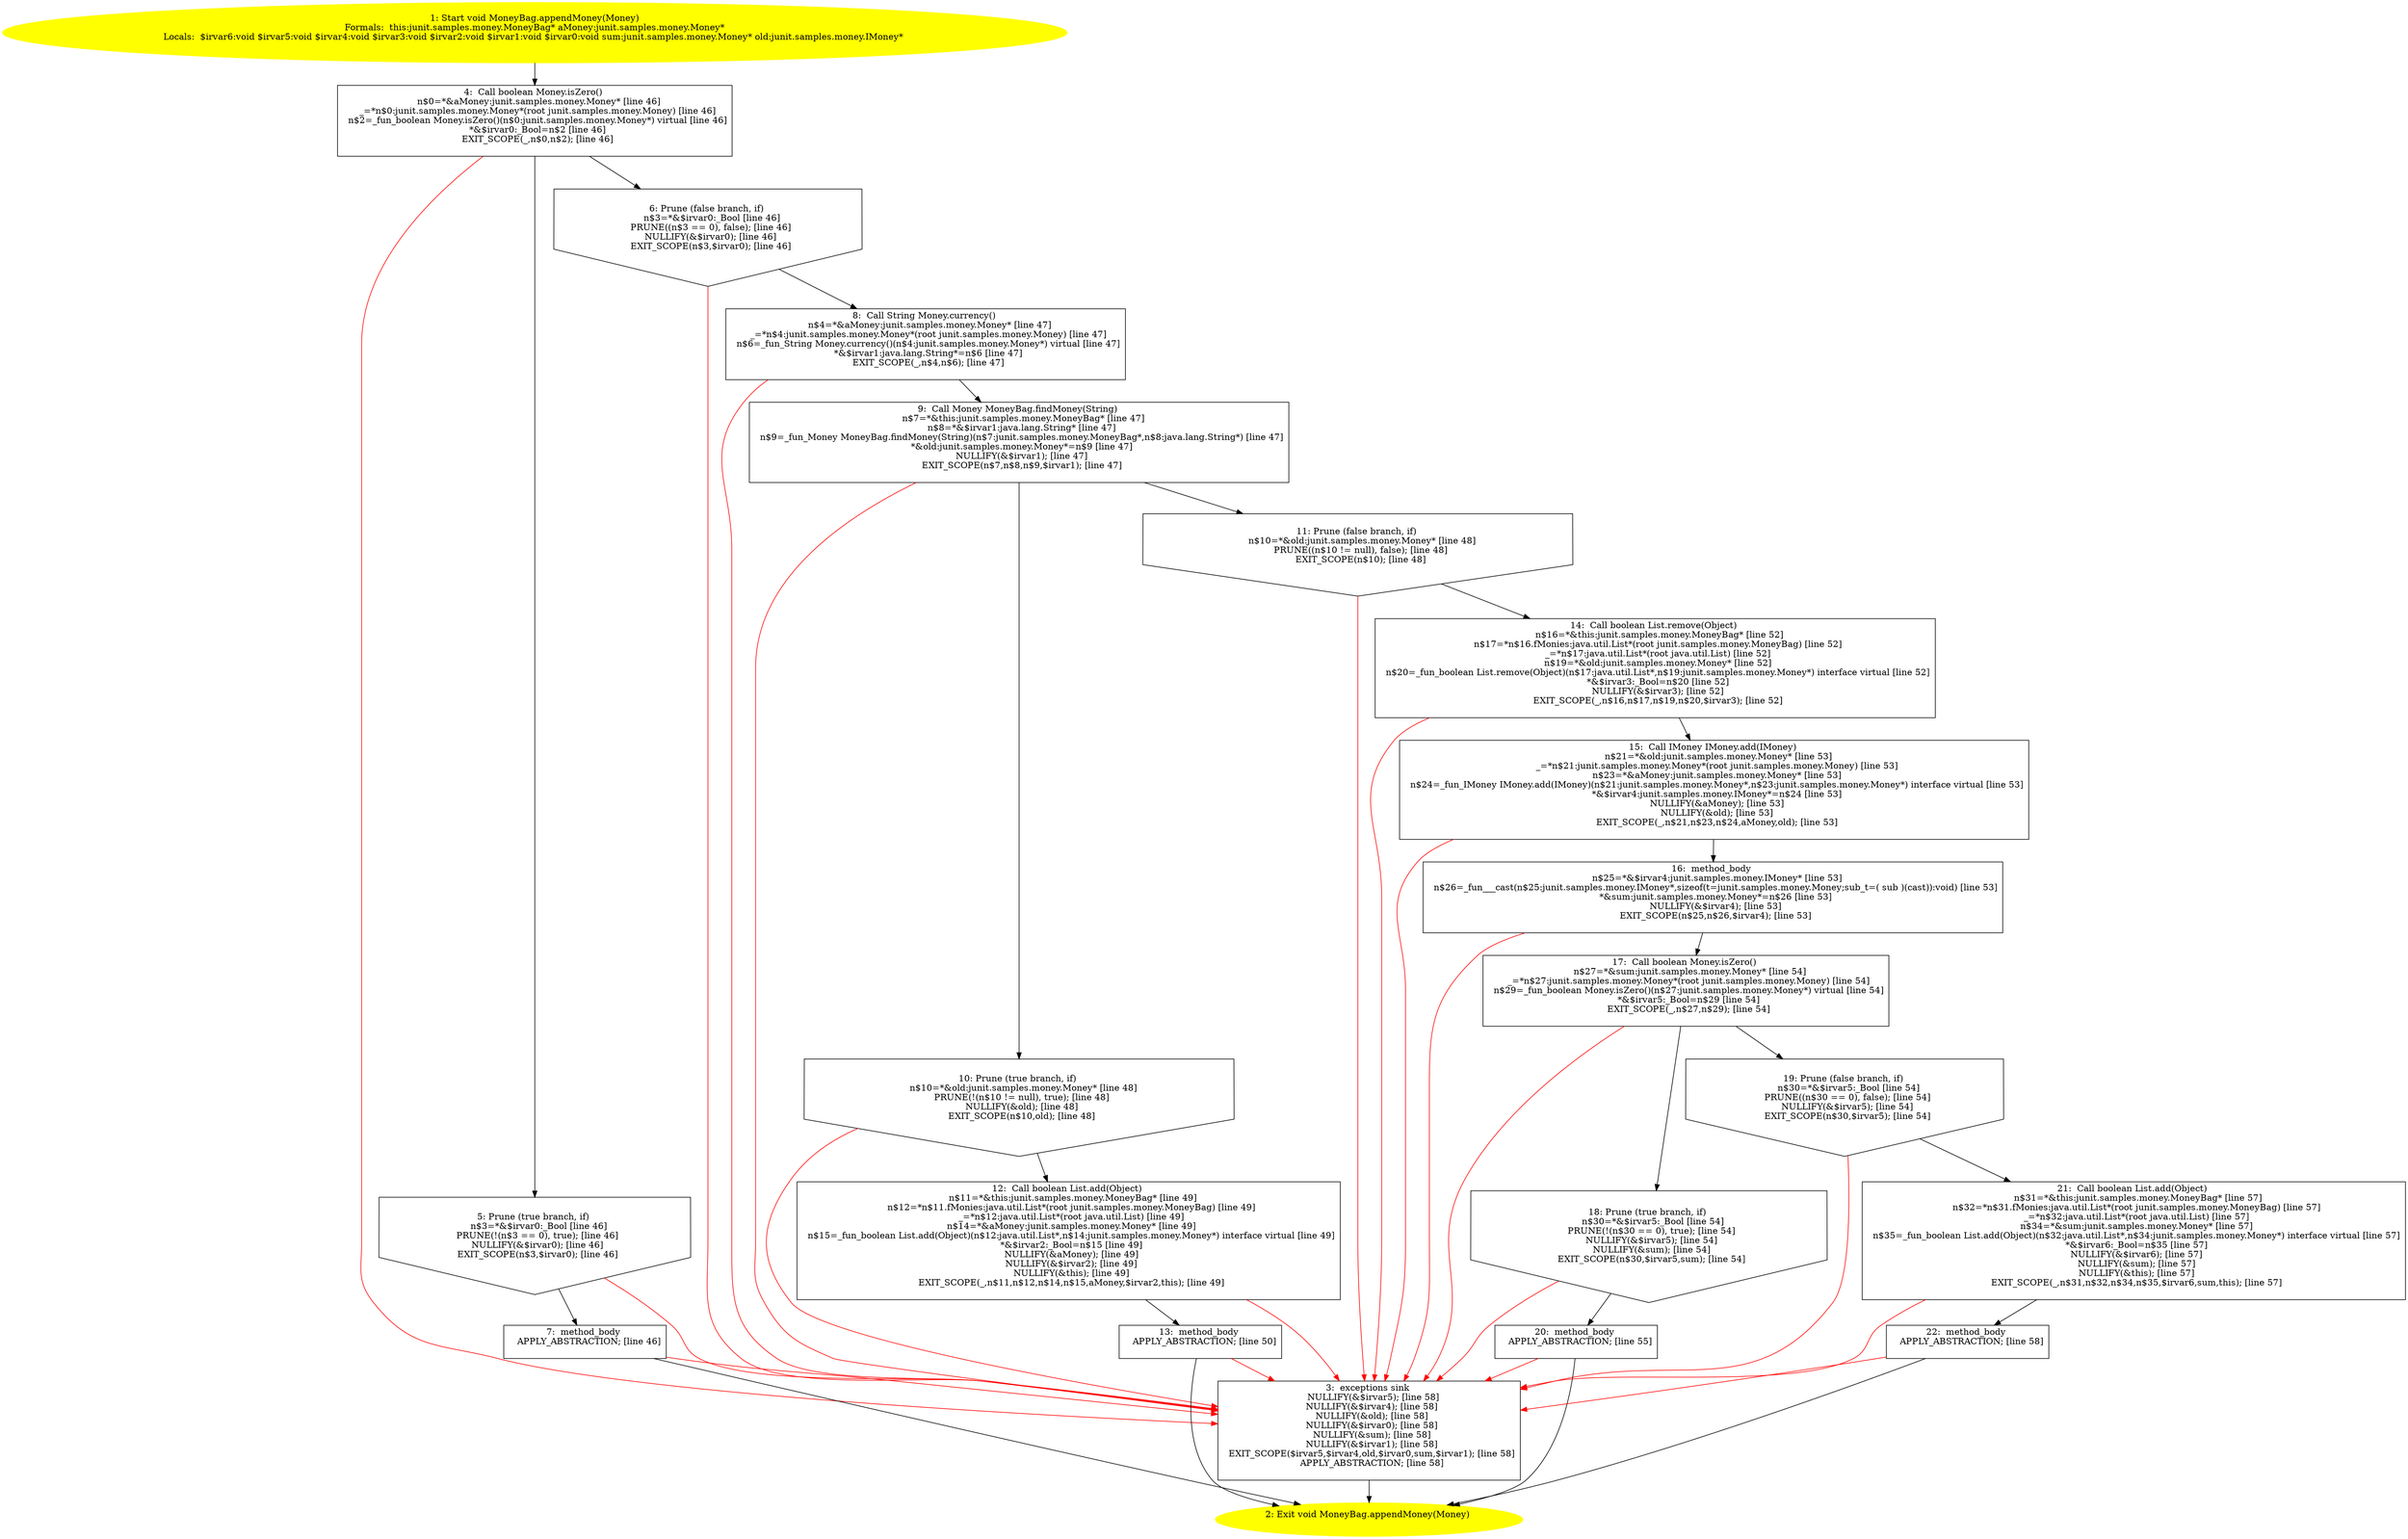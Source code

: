 /* @generated */
digraph cfg {
"junit.samples.money.MoneyBag.appendMoney(junit.samples.money.Money):void.6b9daa301affdeabf441e654c1108927_1" [label="1: Start void MoneyBag.appendMoney(Money)\nFormals:  this:junit.samples.money.MoneyBag* aMoney:junit.samples.money.Money*\nLocals:  $irvar6:void $irvar5:void $irvar4:void $irvar3:void $irvar2:void $irvar1:void $irvar0:void sum:junit.samples.money.Money* old:junit.samples.money.IMoney* \n  " color=yellow style=filled]
	

	 "junit.samples.money.MoneyBag.appendMoney(junit.samples.money.Money):void.6b9daa301affdeabf441e654c1108927_1" -> "junit.samples.money.MoneyBag.appendMoney(junit.samples.money.Money):void.6b9daa301affdeabf441e654c1108927_4" ;
"junit.samples.money.MoneyBag.appendMoney(junit.samples.money.Money):void.6b9daa301affdeabf441e654c1108927_2" [label="2: Exit void MoneyBag.appendMoney(Money) \n  " color=yellow style=filled]
	

"junit.samples.money.MoneyBag.appendMoney(junit.samples.money.Money):void.6b9daa301affdeabf441e654c1108927_3" [label="3:  exceptions sink \n   NULLIFY(&$irvar5); [line 58]\n  NULLIFY(&$irvar4); [line 58]\n  NULLIFY(&old); [line 58]\n  NULLIFY(&$irvar0); [line 58]\n  NULLIFY(&sum); [line 58]\n  NULLIFY(&$irvar1); [line 58]\n  EXIT_SCOPE($irvar5,$irvar4,old,$irvar0,sum,$irvar1); [line 58]\n  APPLY_ABSTRACTION; [line 58]\n " shape="box"]
	

	 "junit.samples.money.MoneyBag.appendMoney(junit.samples.money.Money):void.6b9daa301affdeabf441e654c1108927_3" -> "junit.samples.money.MoneyBag.appendMoney(junit.samples.money.Money):void.6b9daa301affdeabf441e654c1108927_2" ;
"junit.samples.money.MoneyBag.appendMoney(junit.samples.money.Money):void.6b9daa301affdeabf441e654c1108927_4" [label="4:  Call boolean Money.isZero() \n   n$0=*&aMoney:junit.samples.money.Money* [line 46]\n  _=*n$0:junit.samples.money.Money*(root junit.samples.money.Money) [line 46]\n  n$2=_fun_boolean Money.isZero()(n$0:junit.samples.money.Money*) virtual [line 46]\n  *&$irvar0:_Bool=n$2 [line 46]\n  EXIT_SCOPE(_,n$0,n$2); [line 46]\n " shape="box"]
	

	 "junit.samples.money.MoneyBag.appendMoney(junit.samples.money.Money):void.6b9daa301affdeabf441e654c1108927_4" -> "junit.samples.money.MoneyBag.appendMoney(junit.samples.money.Money):void.6b9daa301affdeabf441e654c1108927_5" ;
	 "junit.samples.money.MoneyBag.appendMoney(junit.samples.money.Money):void.6b9daa301affdeabf441e654c1108927_4" -> "junit.samples.money.MoneyBag.appendMoney(junit.samples.money.Money):void.6b9daa301affdeabf441e654c1108927_6" ;
	 "junit.samples.money.MoneyBag.appendMoney(junit.samples.money.Money):void.6b9daa301affdeabf441e654c1108927_4" -> "junit.samples.money.MoneyBag.appendMoney(junit.samples.money.Money):void.6b9daa301affdeabf441e654c1108927_3" [color="red" ];
"junit.samples.money.MoneyBag.appendMoney(junit.samples.money.Money):void.6b9daa301affdeabf441e654c1108927_5" [label="5: Prune (true branch, if) \n   n$3=*&$irvar0:_Bool [line 46]\n  PRUNE(!(n$3 == 0), true); [line 46]\n  NULLIFY(&$irvar0); [line 46]\n  EXIT_SCOPE(n$3,$irvar0); [line 46]\n " shape="invhouse"]
	

	 "junit.samples.money.MoneyBag.appendMoney(junit.samples.money.Money):void.6b9daa301affdeabf441e654c1108927_5" -> "junit.samples.money.MoneyBag.appendMoney(junit.samples.money.Money):void.6b9daa301affdeabf441e654c1108927_7" ;
	 "junit.samples.money.MoneyBag.appendMoney(junit.samples.money.Money):void.6b9daa301affdeabf441e654c1108927_5" -> "junit.samples.money.MoneyBag.appendMoney(junit.samples.money.Money):void.6b9daa301affdeabf441e654c1108927_3" [color="red" ];
"junit.samples.money.MoneyBag.appendMoney(junit.samples.money.Money):void.6b9daa301affdeabf441e654c1108927_6" [label="6: Prune (false branch, if) \n   n$3=*&$irvar0:_Bool [line 46]\n  PRUNE((n$3 == 0), false); [line 46]\n  NULLIFY(&$irvar0); [line 46]\n  EXIT_SCOPE(n$3,$irvar0); [line 46]\n " shape="invhouse"]
	

	 "junit.samples.money.MoneyBag.appendMoney(junit.samples.money.Money):void.6b9daa301affdeabf441e654c1108927_6" -> "junit.samples.money.MoneyBag.appendMoney(junit.samples.money.Money):void.6b9daa301affdeabf441e654c1108927_8" ;
	 "junit.samples.money.MoneyBag.appendMoney(junit.samples.money.Money):void.6b9daa301affdeabf441e654c1108927_6" -> "junit.samples.money.MoneyBag.appendMoney(junit.samples.money.Money):void.6b9daa301affdeabf441e654c1108927_3" [color="red" ];
"junit.samples.money.MoneyBag.appendMoney(junit.samples.money.Money):void.6b9daa301affdeabf441e654c1108927_7" [label="7:  method_body \n   APPLY_ABSTRACTION; [line 46]\n " shape="box"]
	

	 "junit.samples.money.MoneyBag.appendMoney(junit.samples.money.Money):void.6b9daa301affdeabf441e654c1108927_7" -> "junit.samples.money.MoneyBag.appendMoney(junit.samples.money.Money):void.6b9daa301affdeabf441e654c1108927_2" ;
	 "junit.samples.money.MoneyBag.appendMoney(junit.samples.money.Money):void.6b9daa301affdeabf441e654c1108927_7" -> "junit.samples.money.MoneyBag.appendMoney(junit.samples.money.Money):void.6b9daa301affdeabf441e654c1108927_3" [color="red" ];
"junit.samples.money.MoneyBag.appendMoney(junit.samples.money.Money):void.6b9daa301affdeabf441e654c1108927_8" [label="8:  Call String Money.currency() \n   n$4=*&aMoney:junit.samples.money.Money* [line 47]\n  _=*n$4:junit.samples.money.Money*(root junit.samples.money.Money) [line 47]\n  n$6=_fun_String Money.currency()(n$4:junit.samples.money.Money*) virtual [line 47]\n  *&$irvar1:java.lang.String*=n$6 [line 47]\n  EXIT_SCOPE(_,n$4,n$6); [line 47]\n " shape="box"]
	

	 "junit.samples.money.MoneyBag.appendMoney(junit.samples.money.Money):void.6b9daa301affdeabf441e654c1108927_8" -> "junit.samples.money.MoneyBag.appendMoney(junit.samples.money.Money):void.6b9daa301affdeabf441e654c1108927_9" ;
	 "junit.samples.money.MoneyBag.appendMoney(junit.samples.money.Money):void.6b9daa301affdeabf441e654c1108927_8" -> "junit.samples.money.MoneyBag.appendMoney(junit.samples.money.Money):void.6b9daa301affdeabf441e654c1108927_3" [color="red" ];
"junit.samples.money.MoneyBag.appendMoney(junit.samples.money.Money):void.6b9daa301affdeabf441e654c1108927_9" [label="9:  Call Money MoneyBag.findMoney(String) \n   n$7=*&this:junit.samples.money.MoneyBag* [line 47]\n  n$8=*&$irvar1:java.lang.String* [line 47]\n  n$9=_fun_Money MoneyBag.findMoney(String)(n$7:junit.samples.money.MoneyBag*,n$8:java.lang.String*) [line 47]\n  *&old:junit.samples.money.Money*=n$9 [line 47]\n  NULLIFY(&$irvar1); [line 47]\n  EXIT_SCOPE(n$7,n$8,n$9,$irvar1); [line 47]\n " shape="box"]
	

	 "junit.samples.money.MoneyBag.appendMoney(junit.samples.money.Money):void.6b9daa301affdeabf441e654c1108927_9" -> "junit.samples.money.MoneyBag.appendMoney(junit.samples.money.Money):void.6b9daa301affdeabf441e654c1108927_10" ;
	 "junit.samples.money.MoneyBag.appendMoney(junit.samples.money.Money):void.6b9daa301affdeabf441e654c1108927_9" -> "junit.samples.money.MoneyBag.appendMoney(junit.samples.money.Money):void.6b9daa301affdeabf441e654c1108927_11" ;
	 "junit.samples.money.MoneyBag.appendMoney(junit.samples.money.Money):void.6b9daa301affdeabf441e654c1108927_9" -> "junit.samples.money.MoneyBag.appendMoney(junit.samples.money.Money):void.6b9daa301affdeabf441e654c1108927_3" [color="red" ];
"junit.samples.money.MoneyBag.appendMoney(junit.samples.money.Money):void.6b9daa301affdeabf441e654c1108927_10" [label="10: Prune (true branch, if) \n   n$10=*&old:junit.samples.money.Money* [line 48]\n  PRUNE(!(n$10 != null), true); [line 48]\n  NULLIFY(&old); [line 48]\n  EXIT_SCOPE(n$10,old); [line 48]\n " shape="invhouse"]
	

	 "junit.samples.money.MoneyBag.appendMoney(junit.samples.money.Money):void.6b9daa301affdeabf441e654c1108927_10" -> "junit.samples.money.MoneyBag.appendMoney(junit.samples.money.Money):void.6b9daa301affdeabf441e654c1108927_12" ;
	 "junit.samples.money.MoneyBag.appendMoney(junit.samples.money.Money):void.6b9daa301affdeabf441e654c1108927_10" -> "junit.samples.money.MoneyBag.appendMoney(junit.samples.money.Money):void.6b9daa301affdeabf441e654c1108927_3" [color="red" ];
"junit.samples.money.MoneyBag.appendMoney(junit.samples.money.Money):void.6b9daa301affdeabf441e654c1108927_11" [label="11: Prune (false branch, if) \n   n$10=*&old:junit.samples.money.Money* [line 48]\n  PRUNE((n$10 != null), false); [line 48]\n  EXIT_SCOPE(n$10); [line 48]\n " shape="invhouse"]
	

	 "junit.samples.money.MoneyBag.appendMoney(junit.samples.money.Money):void.6b9daa301affdeabf441e654c1108927_11" -> "junit.samples.money.MoneyBag.appendMoney(junit.samples.money.Money):void.6b9daa301affdeabf441e654c1108927_14" ;
	 "junit.samples.money.MoneyBag.appendMoney(junit.samples.money.Money):void.6b9daa301affdeabf441e654c1108927_11" -> "junit.samples.money.MoneyBag.appendMoney(junit.samples.money.Money):void.6b9daa301affdeabf441e654c1108927_3" [color="red" ];
"junit.samples.money.MoneyBag.appendMoney(junit.samples.money.Money):void.6b9daa301affdeabf441e654c1108927_12" [label="12:  Call boolean List.add(Object) \n   n$11=*&this:junit.samples.money.MoneyBag* [line 49]\n  n$12=*n$11.fMonies:java.util.List*(root junit.samples.money.MoneyBag) [line 49]\n  _=*n$12:java.util.List*(root java.util.List) [line 49]\n  n$14=*&aMoney:junit.samples.money.Money* [line 49]\n  n$15=_fun_boolean List.add(Object)(n$12:java.util.List*,n$14:junit.samples.money.Money*) interface virtual [line 49]\n  *&$irvar2:_Bool=n$15 [line 49]\n  NULLIFY(&aMoney); [line 49]\n  NULLIFY(&$irvar2); [line 49]\n  NULLIFY(&this); [line 49]\n  EXIT_SCOPE(_,n$11,n$12,n$14,n$15,aMoney,$irvar2,this); [line 49]\n " shape="box"]
	

	 "junit.samples.money.MoneyBag.appendMoney(junit.samples.money.Money):void.6b9daa301affdeabf441e654c1108927_12" -> "junit.samples.money.MoneyBag.appendMoney(junit.samples.money.Money):void.6b9daa301affdeabf441e654c1108927_13" ;
	 "junit.samples.money.MoneyBag.appendMoney(junit.samples.money.Money):void.6b9daa301affdeabf441e654c1108927_12" -> "junit.samples.money.MoneyBag.appendMoney(junit.samples.money.Money):void.6b9daa301affdeabf441e654c1108927_3" [color="red" ];
"junit.samples.money.MoneyBag.appendMoney(junit.samples.money.Money):void.6b9daa301affdeabf441e654c1108927_13" [label="13:  method_body \n   APPLY_ABSTRACTION; [line 50]\n " shape="box"]
	

	 "junit.samples.money.MoneyBag.appendMoney(junit.samples.money.Money):void.6b9daa301affdeabf441e654c1108927_13" -> "junit.samples.money.MoneyBag.appendMoney(junit.samples.money.Money):void.6b9daa301affdeabf441e654c1108927_2" ;
	 "junit.samples.money.MoneyBag.appendMoney(junit.samples.money.Money):void.6b9daa301affdeabf441e654c1108927_13" -> "junit.samples.money.MoneyBag.appendMoney(junit.samples.money.Money):void.6b9daa301affdeabf441e654c1108927_3" [color="red" ];
"junit.samples.money.MoneyBag.appendMoney(junit.samples.money.Money):void.6b9daa301affdeabf441e654c1108927_14" [label="14:  Call boolean List.remove(Object) \n   n$16=*&this:junit.samples.money.MoneyBag* [line 52]\n  n$17=*n$16.fMonies:java.util.List*(root junit.samples.money.MoneyBag) [line 52]\n  _=*n$17:java.util.List*(root java.util.List) [line 52]\n  n$19=*&old:junit.samples.money.Money* [line 52]\n  n$20=_fun_boolean List.remove(Object)(n$17:java.util.List*,n$19:junit.samples.money.Money*) interface virtual [line 52]\n  *&$irvar3:_Bool=n$20 [line 52]\n  NULLIFY(&$irvar3); [line 52]\n  EXIT_SCOPE(_,n$16,n$17,n$19,n$20,$irvar3); [line 52]\n " shape="box"]
	

	 "junit.samples.money.MoneyBag.appendMoney(junit.samples.money.Money):void.6b9daa301affdeabf441e654c1108927_14" -> "junit.samples.money.MoneyBag.appendMoney(junit.samples.money.Money):void.6b9daa301affdeabf441e654c1108927_15" ;
	 "junit.samples.money.MoneyBag.appendMoney(junit.samples.money.Money):void.6b9daa301affdeabf441e654c1108927_14" -> "junit.samples.money.MoneyBag.appendMoney(junit.samples.money.Money):void.6b9daa301affdeabf441e654c1108927_3" [color="red" ];
"junit.samples.money.MoneyBag.appendMoney(junit.samples.money.Money):void.6b9daa301affdeabf441e654c1108927_15" [label="15:  Call IMoney IMoney.add(IMoney) \n   n$21=*&old:junit.samples.money.Money* [line 53]\n  _=*n$21:junit.samples.money.Money*(root junit.samples.money.Money) [line 53]\n  n$23=*&aMoney:junit.samples.money.Money* [line 53]\n  n$24=_fun_IMoney IMoney.add(IMoney)(n$21:junit.samples.money.Money*,n$23:junit.samples.money.Money*) interface virtual [line 53]\n  *&$irvar4:junit.samples.money.IMoney*=n$24 [line 53]\n  NULLIFY(&aMoney); [line 53]\n  NULLIFY(&old); [line 53]\n  EXIT_SCOPE(_,n$21,n$23,n$24,aMoney,old); [line 53]\n " shape="box"]
	

	 "junit.samples.money.MoneyBag.appendMoney(junit.samples.money.Money):void.6b9daa301affdeabf441e654c1108927_15" -> "junit.samples.money.MoneyBag.appendMoney(junit.samples.money.Money):void.6b9daa301affdeabf441e654c1108927_16" ;
	 "junit.samples.money.MoneyBag.appendMoney(junit.samples.money.Money):void.6b9daa301affdeabf441e654c1108927_15" -> "junit.samples.money.MoneyBag.appendMoney(junit.samples.money.Money):void.6b9daa301affdeabf441e654c1108927_3" [color="red" ];
"junit.samples.money.MoneyBag.appendMoney(junit.samples.money.Money):void.6b9daa301affdeabf441e654c1108927_16" [label="16:  method_body \n   n$25=*&$irvar4:junit.samples.money.IMoney* [line 53]\n  n$26=_fun___cast(n$25:junit.samples.money.IMoney*,sizeof(t=junit.samples.money.Money;sub_t=( sub )(cast)):void) [line 53]\n  *&sum:junit.samples.money.Money*=n$26 [line 53]\n  NULLIFY(&$irvar4); [line 53]\n  EXIT_SCOPE(n$25,n$26,$irvar4); [line 53]\n " shape="box"]
	

	 "junit.samples.money.MoneyBag.appendMoney(junit.samples.money.Money):void.6b9daa301affdeabf441e654c1108927_16" -> "junit.samples.money.MoneyBag.appendMoney(junit.samples.money.Money):void.6b9daa301affdeabf441e654c1108927_17" ;
	 "junit.samples.money.MoneyBag.appendMoney(junit.samples.money.Money):void.6b9daa301affdeabf441e654c1108927_16" -> "junit.samples.money.MoneyBag.appendMoney(junit.samples.money.Money):void.6b9daa301affdeabf441e654c1108927_3" [color="red" ];
"junit.samples.money.MoneyBag.appendMoney(junit.samples.money.Money):void.6b9daa301affdeabf441e654c1108927_17" [label="17:  Call boolean Money.isZero() \n   n$27=*&sum:junit.samples.money.Money* [line 54]\n  _=*n$27:junit.samples.money.Money*(root junit.samples.money.Money) [line 54]\n  n$29=_fun_boolean Money.isZero()(n$27:junit.samples.money.Money*) virtual [line 54]\n  *&$irvar5:_Bool=n$29 [line 54]\n  EXIT_SCOPE(_,n$27,n$29); [line 54]\n " shape="box"]
	

	 "junit.samples.money.MoneyBag.appendMoney(junit.samples.money.Money):void.6b9daa301affdeabf441e654c1108927_17" -> "junit.samples.money.MoneyBag.appendMoney(junit.samples.money.Money):void.6b9daa301affdeabf441e654c1108927_18" ;
	 "junit.samples.money.MoneyBag.appendMoney(junit.samples.money.Money):void.6b9daa301affdeabf441e654c1108927_17" -> "junit.samples.money.MoneyBag.appendMoney(junit.samples.money.Money):void.6b9daa301affdeabf441e654c1108927_19" ;
	 "junit.samples.money.MoneyBag.appendMoney(junit.samples.money.Money):void.6b9daa301affdeabf441e654c1108927_17" -> "junit.samples.money.MoneyBag.appendMoney(junit.samples.money.Money):void.6b9daa301affdeabf441e654c1108927_3" [color="red" ];
"junit.samples.money.MoneyBag.appendMoney(junit.samples.money.Money):void.6b9daa301affdeabf441e654c1108927_18" [label="18: Prune (true branch, if) \n   n$30=*&$irvar5:_Bool [line 54]\n  PRUNE(!(n$30 == 0), true); [line 54]\n  NULLIFY(&$irvar5); [line 54]\n  NULLIFY(&sum); [line 54]\n  EXIT_SCOPE(n$30,$irvar5,sum); [line 54]\n " shape="invhouse"]
	

	 "junit.samples.money.MoneyBag.appendMoney(junit.samples.money.Money):void.6b9daa301affdeabf441e654c1108927_18" -> "junit.samples.money.MoneyBag.appendMoney(junit.samples.money.Money):void.6b9daa301affdeabf441e654c1108927_20" ;
	 "junit.samples.money.MoneyBag.appendMoney(junit.samples.money.Money):void.6b9daa301affdeabf441e654c1108927_18" -> "junit.samples.money.MoneyBag.appendMoney(junit.samples.money.Money):void.6b9daa301affdeabf441e654c1108927_3" [color="red" ];
"junit.samples.money.MoneyBag.appendMoney(junit.samples.money.Money):void.6b9daa301affdeabf441e654c1108927_19" [label="19: Prune (false branch, if) \n   n$30=*&$irvar5:_Bool [line 54]\n  PRUNE((n$30 == 0), false); [line 54]\n  NULLIFY(&$irvar5); [line 54]\n  EXIT_SCOPE(n$30,$irvar5); [line 54]\n " shape="invhouse"]
	

	 "junit.samples.money.MoneyBag.appendMoney(junit.samples.money.Money):void.6b9daa301affdeabf441e654c1108927_19" -> "junit.samples.money.MoneyBag.appendMoney(junit.samples.money.Money):void.6b9daa301affdeabf441e654c1108927_21" ;
	 "junit.samples.money.MoneyBag.appendMoney(junit.samples.money.Money):void.6b9daa301affdeabf441e654c1108927_19" -> "junit.samples.money.MoneyBag.appendMoney(junit.samples.money.Money):void.6b9daa301affdeabf441e654c1108927_3" [color="red" ];
"junit.samples.money.MoneyBag.appendMoney(junit.samples.money.Money):void.6b9daa301affdeabf441e654c1108927_20" [label="20:  method_body \n   APPLY_ABSTRACTION; [line 55]\n " shape="box"]
	

	 "junit.samples.money.MoneyBag.appendMoney(junit.samples.money.Money):void.6b9daa301affdeabf441e654c1108927_20" -> "junit.samples.money.MoneyBag.appendMoney(junit.samples.money.Money):void.6b9daa301affdeabf441e654c1108927_2" ;
	 "junit.samples.money.MoneyBag.appendMoney(junit.samples.money.Money):void.6b9daa301affdeabf441e654c1108927_20" -> "junit.samples.money.MoneyBag.appendMoney(junit.samples.money.Money):void.6b9daa301affdeabf441e654c1108927_3" [color="red" ];
"junit.samples.money.MoneyBag.appendMoney(junit.samples.money.Money):void.6b9daa301affdeabf441e654c1108927_21" [label="21:  Call boolean List.add(Object) \n   n$31=*&this:junit.samples.money.MoneyBag* [line 57]\n  n$32=*n$31.fMonies:java.util.List*(root junit.samples.money.MoneyBag) [line 57]\n  _=*n$32:java.util.List*(root java.util.List) [line 57]\n  n$34=*&sum:junit.samples.money.Money* [line 57]\n  n$35=_fun_boolean List.add(Object)(n$32:java.util.List*,n$34:junit.samples.money.Money*) interface virtual [line 57]\n  *&$irvar6:_Bool=n$35 [line 57]\n  NULLIFY(&$irvar6); [line 57]\n  NULLIFY(&sum); [line 57]\n  NULLIFY(&this); [line 57]\n  EXIT_SCOPE(_,n$31,n$32,n$34,n$35,$irvar6,sum,this); [line 57]\n " shape="box"]
	

	 "junit.samples.money.MoneyBag.appendMoney(junit.samples.money.Money):void.6b9daa301affdeabf441e654c1108927_21" -> "junit.samples.money.MoneyBag.appendMoney(junit.samples.money.Money):void.6b9daa301affdeabf441e654c1108927_22" ;
	 "junit.samples.money.MoneyBag.appendMoney(junit.samples.money.Money):void.6b9daa301affdeabf441e654c1108927_21" -> "junit.samples.money.MoneyBag.appendMoney(junit.samples.money.Money):void.6b9daa301affdeabf441e654c1108927_3" [color="red" ];
"junit.samples.money.MoneyBag.appendMoney(junit.samples.money.Money):void.6b9daa301affdeabf441e654c1108927_22" [label="22:  method_body \n   APPLY_ABSTRACTION; [line 58]\n " shape="box"]
	

	 "junit.samples.money.MoneyBag.appendMoney(junit.samples.money.Money):void.6b9daa301affdeabf441e654c1108927_22" -> "junit.samples.money.MoneyBag.appendMoney(junit.samples.money.Money):void.6b9daa301affdeabf441e654c1108927_2" ;
	 "junit.samples.money.MoneyBag.appendMoney(junit.samples.money.Money):void.6b9daa301affdeabf441e654c1108927_22" -> "junit.samples.money.MoneyBag.appendMoney(junit.samples.money.Money):void.6b9daa301affdeabf441e654c1108927_3" [color="red" ];
}
